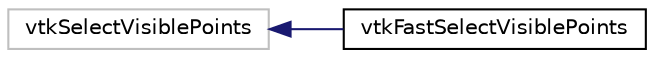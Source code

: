digraph "Graphical Class Hierarchy"
{
  bgcolor="transparent";
  edge [fontname="Helvetica",fontsize="10",labelfontname="Helvetica",labelfontsize="10"];
  node [fontname="Helvetica",fontsize="10",shape=record];
  rankdir="LR";
  Node25 [label="vtkSelectVisiblePoints",height=0.2,width=0.4,color="grey75"];
  Node25 -> Node0 [dir="back",color="midnightblue",fontsize="10",style="solid",fontname="Helvetica"];
  Node0 [label="vtkFastSelectVisiblePoints",height=0.2,width=0.4,color="black",URL="$classvtkFastSelectVisiblePoints.html",tooltip="extract points that are visible (based on z-buffer calculation) "];
}
